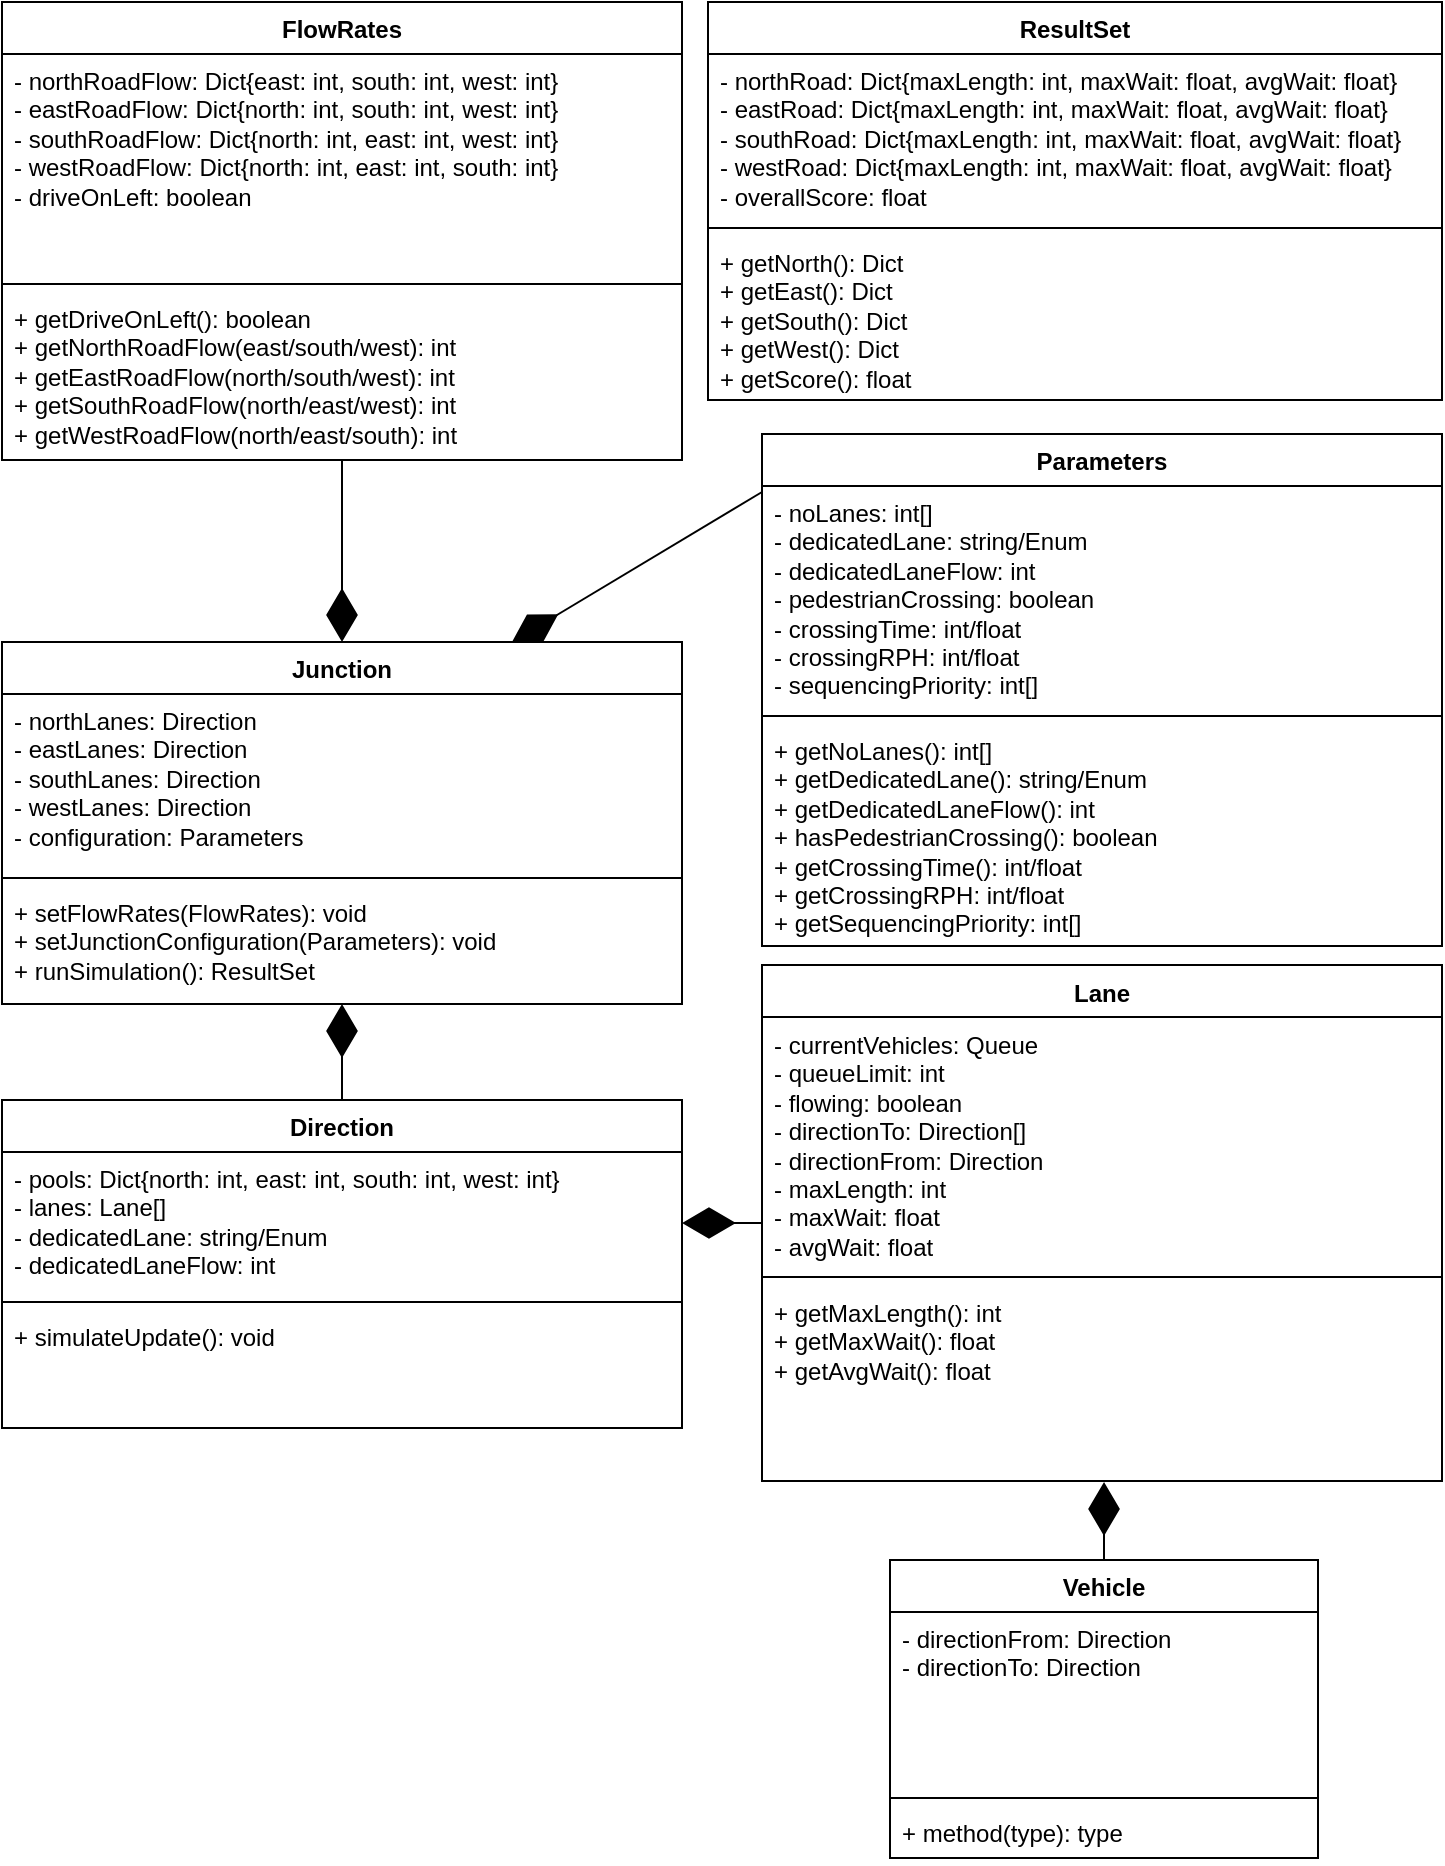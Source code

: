 <mxfile version="26.0.10">
  <diagram name="Page-1" id="oxjvKKrLQxTuf2YgquoG">
    <mxGraphModel dx="1969" dy="1311" grid="0" gridSize="10" guides="1" tooltips="1" connect="1" arrows="1" fold="1" page="0" pageScale="1" pageWidth="827" pageHeight="1169" math="0" shadow="0">
      <root>
        <mxCell id="0" />
        <mxCell id="1" parent="0" />
        <mxCell id="jd0vacFJKazLvNhS75w0-1" value="Vehicle" style="swimlane;fontStyle=1;align=center;verticalAlign=top;childLayout=stackLayout;horizontal=1;startSize=26;horizontalStack=0;resizeParent=1;resizeParentMax=0;resizeLast=0;collapsible=1;marginBottom=0;whiteSpace=wrap;html=1;" parent="1" vertex="1">
          <mxGeometry x="472" y="557" width="214" height="149" as="geometry" />
        </mxCell>
        <mxCell id="jd0vacFJKazLvNhS75w0-2" value="&lt;div&gt;- directionFrom: Direction&lt;br&gt;&lt;/div&gt;&lt;div&gt;- directionTo: Direction&lt;/div&gt;" style="text;strokeColor=none;fillColor=none;align=left;verticalAlign=top;spacingLeft=4;spacingRight=4;overflow=hidden;rotatable=0;points=[[0,0.5],[1,0.5]];portConstraint=eastwest;whiteSpace=wrap;html=1;" parent="jd0vacFJKazLvNhS75w0-1" vertex="1">
          <mxGeometry y="26" width="214" height="89" as="geometry" />
        </mxCell>
        <mxCell id="jd0vacFJKazLvNhS75w0-3" value="" style="line;strokeWidth=1;fillColor=none;align=left;verticalAlign=middle;spacingTop=-1;spacingLeft=3;spacingRight=3;rotatable=0;labelPosition=right;points=[];portConstraint=eastwest;strokeColor=inherit;" parent="jd0vacFJKazLvNhS75w0-1" vertex="1">
          <mxGeometry y="115" width="214" height="8" as="geometry" />
        </mxCell>
        <mxCell id="jd0vacFJKazLvNhS75w0-4" value="+ method(type): type" style="text;strokeColor=none;fillColor=none;align=left;verticalAlign=top;spacingLeft=4;spacingRight=4;overflow=hidden;rotatable=0;points=[[0,0.5],[1,0.5]];portConstraint=eastwest;whiteSpace=wrap;html=1;" parent="jd0vacFJKazLvNhS75w0-1" vertex="1">
          <mxGeometry y="123" width="214" height="26" as="geometry" />
        </mxCell>
        <mxCell id="jd0vacFJKazLvNhS75w0-5" value="Junction" style="swimlane;fontStyle=1;align=center;verticalAlign=top;childLayout=stackLayout;horizontal=1;startSize=26;horizontalStack=0;resizeParent=1;resizeParentMax=0;resizeLast=0;collapsible=1;marginBottom=0;whiteSpace=wrap;html=1;" parent="1" vertex="1">
          <mxGeometry x="28" y="98" width="340" height="181" as="geometry" />
        </mxCell>
        <mxCell id="jd0vacFJKazLvNhS75w0-6" value="&lt;div&gt;- northLanes: Direction&lt;/div&gt;&lt;div&gt;- eastLanes: Direction&lt;/div&gt;&lt;div&gt;- southLanes: Direction&lt;/div&gt;&lt;div&gt;- westLanes: Direction&lt;/div&gt;&lt;div&gt;- configuration: Parameters&lt;br&gt;&lt;/div&gt;" style="text;strokeColor=none;fillColor=none;align=left;verticalAlign=top;spacingLeft=4;spacingRight=4;overflow=hidden;rotatable=0;points=[[0,0.5],[1,0.5]];portConstraint=eastwest;whiteSpace=wrap;html=1;" parent="jd0vacFJKazLvNhS75w0-5" vertex="1">
          <mxGeometry y="26" width="340" height="88" as="geometry" />
        </mxCell>
        <mxCell id="jd0vacFJKazLvNhS75w0-7" value="" style="line;strokeWidth=1;fillColor=none;align=left;verticalAlign=middle;spacingTop=-1;spacingLeft=3;spacingRight=3;rotatable=0;labelPosition=right;points=[];portConstraint=eastwest;strokeColor=inherit;" parent="jd0vacFJKazLvNhS75w0-5" vertex="1">
          <mxGeometry y="114" width="340" height="8" as="geometry" />
        </mxCell>
        <mxCell id="jd0vacFJKazLvNhS75w0-8" value="&lt;div&gt;+ setFlowRates(FlowRates): void&lt;/div&gt;&lt;div&gt;+ setJunctionConfiguration(Parameters): void&lt;/div&gt;&lt;div&gt;+ runSimulation(): ResultSet&lt;br&gt;&lt;/div&gt;" style="text;strokeColor=none;fillColor=none;align=left;verticalAlign=top;spacingLeft=4;spacingRight=4;overflow=hidden;rotatable=0;points=[[0,0.5],[1,0.5]];portConstraint=eastwest;whiteSpace=wrap;html=1;" parent="jd0vacFJKazLvNhS75w0-5" vertex="1">
          <mxGeometry y="122" width="340" height="59" as="geometry" />
        </mxCell>
        <mxCell id="jd0vacFJKazLvNhS75w0-9" value="Lane" style="swimlane;fontStyle=1;align=center;verticalAlign=top;childLayout=stackLayout;horizontal=1;startSize=26;horizontalStack=0;resizeParent=1;resizeParentMax=0;resizeLast=0;collapsible=1;marginBottom=0;whiteSpace=wrap;html=1;" parent="1" vertex="1">
          <mxGeometry x="408" y="259.5" width="340" height="258" as="geometry" />
        </mxCell>
        <mxCell id="jd0vacFJKazLvNhS75w0-10" value="&lt;div&gt;- currentVehicles: Queue&lt;/div&gt;&lt;div&gt;- queueLimit: int&lt;br&gt;&lt;/div&gt;&lt;div&gt;- flowing: boolean&lt;/div&gt;&lt;div&gt;- directionTo: Direction[]&lt;br&gt;&lt;/div&gt;&lt;div&gt;- directionFrom: Direction&lt;br&gt;&lt;/div&gt;&lt;div&gt;- maxLength: int&lt;/div&gt;&lt;div&gt;- maxWait: float&lt;br&gt;&lt;/div&gt;&lt;div&gt;- avgWait: float&lt;br&gt;&lt;/div&gt;&lt;div&gt;&lt;br&gt;&lt;/div&gt;" style="text;strokeColor=none;fillColor=none;align=left;verticalAlign=top;spacingLeft=4;spacingRight=4;overflow=hidden;rotatable=0;points=[[0,0.5],[1,0.5]];portConstraint=eastwest;whiteSpace=wrap;html=1;" parent="jd0vacFJKazLvNhS75w0-9" vertex="1">
          <mxGeometry y="26" width="340" height="126" as="geometry" />
        </mxCell>
        <mxCell id="jd0vacFJKazLvNhS75w0-11" value="" style="line;strokeWidth=1;fillColor=none;align=left;verticalAlign=middle;spacingTop=-1;spacingLeft=3;spacingRight=3;rotatable=0;labelPosition=right;points=[];portConstraint=eastwest;strokeColor=inherit;" parent="jd0vacFJKazLvNhS75w0-9" vertex="1">
          <mxGeometry y="152" width="340" height="8" as="geometry" />
        </mxCell>
        <mxCell id="jd0vacFJKazLvNhS75w0-12" value="&lt;div&gt;+ getMaxLength(): int&lt;/div&gt;&lt;div&gt;+ getMaxWait(): float&lt;/div&gt;&lt;div&gt;+ getAvgWait(): float&lt;br&gt;&lt;/div&gt;&lt;div&gt;&lt;br&gt;&lt;/div&gt;" style="text;strokeColor=none;fillColor=none;align=left;verticalAlign=top;spacingLeft=4;spacingRight=4;overflow=hidden;rotatable=0;points=[[0,0.5],[1,0.5]];portConstraint=eastwest;whiteSpace=wrap;html=1;" parent="jd0vacFJKazLvNhS75w0-9" vertex="1">
          <mxGeometry y="160" width="340" height="98" as="geometry" />
        </mxCell>
        <mxCell id="9Fev3YQkVDB2IQATz0QZ-1" value="Parameters" style="swimlane;fontStyle=1;align=center;verticalAlign=top;childLayout=stackLayout;horizontal=1;startSize=26;horizontalStack=0;resizeParent=1;resizeParentMax=0;resizeLast=0;collapsible=1;marginBottom=0;whiteSpace=wrap;html=1;" parent="1" vertex="1">
          <mxGeometry x="408" y="-6" width="340" height="256" as="geometry" />
        </mxCell>
        <mxCell id="9Fev3YQkVDB2IQATz0QZ-2" value="&lt;div&gt;- noLanes: int[]&lt;/div&gt;&lt;div&gt;- dedicatedLane: string/Enum&lt;/div&gt;&lt;div&gt;- dedicatedLaneFlow: int&lt;/div&gt;&lt;div&gt;- pedestrianCrossing: boolean&lt;/div&gt;&lt;div&gt;- crossingTime: int/float&lt;br&gt;&lt;/div&gt;&lt;div&gt;- crossingRPH: int/float&lt;br&gt;&lt;/div&gt;&lt;div&gt;- sequencingPriority: int[]&lt;br&gt;&lt;/div&gt;" style="text;strokeColor=none;fillColor=none;align=left;verticalAlign=top;spacingLeft=4;spacingRight=4;overflow=hidden;rotatable=0;points=[[0,0.5],[1,0.5]];portConstraint=eastwest;whiteSpace=wrap;html=1;" parent="9Fev3YQkVDB2IQATz0QZ-1" vertex="1">
          <mxGeometry y="26" width="340" height="111" as="geometry" />
        </mxCell>
        <mxCell id="9Fev3YQkVDB2IQATz0QZ-3" value="" style="line;strokeWidth=1;fillColor=none;align=left;verticalAlign=middle;spacingTop=-1;spacingLeft=3;spacingRight=3;rotatable=0;labelPosition=right;points=[];portConstraint=eastwest;strokeColor=inherit;" parent="9Fev3YQkVDB2IQATz0QZ-1" vertex="1">
          <mxGeometry y="137" width="340" height="8" as="geometry" />
        </mxCell>
        <mxCell id="9Fev3YQkVDB2IQATz0QZ-4" value="&lt;div&gt;+ getNoLanes(): int[]&lt;/div&gt;&lt;div&gt;+ getDedicatedLane(): string/Enum&lt;br&gt;&lt;/div&gt;&lt;div&gt;+ getDedicatedLaneFlow(): int&lt;br&gt;&lt;/div&gt;&lt;div&gt;+ hasPedestrianCrossing(): boolean&lt;br&gt;&lt;/div&gt;&lt;div&gt;+ getCrossingTime(): int/float&lt;/div&gt;&lt;div&gt;+ getCrossingRPH: int/float&lt;/div&gt;&lt;div&gt;+ getSequencingPriority: int[]&lt;br&gt;&lt;/div&gt;" style="text;strokeColor=none;fillColor=none;align=left;verticalAlign=top;spacingLeft=4;spacingRight=4;overflow=hidden;rotatable=0;points=[[0,0.5],[1,0.5]];portConstraint=eastwest;whiteSpace=wrap;html=1;" parent="9Fev3YQkVDB2IQATz0QZ-1" vertex="1">
          <mxGeometry y="145" width="340" height="111" as="geometry" />
        </mxCell>
        <mxCell id="9Fev3YQkVDB2IQATz0QZ-6" value="FlowRates" style="swimlane;fontStyle=1;align=center;verticalAlign=top;childLayout=stackLayout;horizontal=1;startSize=26;horizontalStack=0;resizeParent=1;resizeParentMax=0;resizeLast=0;collapsible=1;marginBottom=0;whiteSpace=wrap;html=1;" parent="1" vertex="1">
          <mxGeometry x="28" y="-222" width="340" height="229" as="geometry" />
        </mxCell>
        <mxCell id="9Fev3YQkVDB2IQATz0QZ-7" value="&lt;div&gt;- northRoadFlow: Dict{east: int, south: int, west: int}&lt;br&gt;&lt;/div&gt;&lt;div&gt;- eastRoadFlow: Dict{north: int, south: int, west: int}&lt;/div&gt;&lt;div&gt;- southRoadFlow: Dict{north: int, east: int, west: int}&lt;/div&gt;&lt;div&gt;- westRoadFlow: Dict{north: int, east: int, south: int}&lt;/div&gt;&lt;div&gt;- driveOnLeft: boolean&lt;br&gt;&lt;/div&gt;" style="text;strokeColor=none;fillColor=none;align=left;verticalAlign=top;spacingLeft=4;spacingRight=4;overflow=hidden;rotatable=0;points=[[0,0.5],[1,0.5]];portConstraint=eastwest;whiteSpace=wrap;html=1;" parent="9Fev3YQkVDB2IQATz0QZ-6" vertex="1">
          <mxGeometry y="26" width="340" height="111" as="geometry" />
        </mxCell>
        <mxCell id="9Fev3YQkVDB2IQATz0QZ-8" value="" style="line;strokeWidth=1;fillColor=none;align=left;verticalAlign=middle;spacingTop=-1;spacingLeft=3;spacingRight=3;rotatable=0;labelPosition=right;points=[];portConstraint=eastwest;strokeColor=inherit;" parent="9Fev3YQkVDB2IQATz0QZ-6" vertex="1">
          <mxGeometry y="137" width="340" height="8" as="geometry" />
        </mxCell>
        <mxCell id="9Fev3YQkVDB2IQATz0QZ-9" value="&lt;div&gt;+ getDriveOnLeft(): boolean&lt;/div&gt;&lt;div&gt;+ getNorthRoadFlow(east/south/west): int&lt;/div&gt;&lt;div&gt;+ getEastRoadFlow(north/south/west): int&lt;/div&gt;&lt;div&gt;+ getSouthRoadFlow(north/east/west): int&lt;/div&gt;&lt;div&gt;+ getWestRoadFlow(north/east/south): int&lt;/div&gt;" style="text;strokeColor=none;fillColor=none;align=left;verticalAlign=top;spacingLeft=4;spacingRight=4;overflow=hidden;rotatable=0;points=[[0,0.5],[1,0.5]];portConstraint=eastwest;whiteSpace=wrap;html=1;" parent="9Fev3YQkVDB2IQATz0QZ-6" vertex="1">
          <mxGeometry y="145" width="340" height="84" as="geometry" />
        </mxCell>
        <mxCell id="06XONdzjnRlJbY4Ql9yB-1" value="ResultSet" style="swimlane;fontStyle=1;align=center;verticalAlign=top;childLayout=stackLayout;horizontal=1;startSize=26;horizontalStack=0;resizeParent=1;resizeParentMax=0;resizeLast=0;collapsible=1;marginBottom=0;whiteSpace=wrap;html=1;" vertex="1" parent="1">
          <mxGeometry x="381" y="-222" width="367" height="199" as="geometry" />
        </mxCell>
        <mxCell id="06XONdzjnRlJbY4Ql9yB-2" value="&lt;div&gt;- northRoad: Dict{maxLength: int, maxWait: float, avgWait: float}&lt;br&gt;&lt;/div&gt;&lt;div&gt;- eastRoad: Dict{maxLength: int, maxWait: float, avgWait: float}&lt;/div&gt;&lt;div&gt;- southRoad: Dict{maxLength: int, maxWait: float, avgWait: float}&lt;/div&gt;&lt;div&gt;- westRoad: Dict{maxLength: int, maxWait: float, avgWait: float}&lt;/div&gt;&lt;div&gt;- overallScore: float&lt;br&gt;&lt;/div&gt;" style="text;strokeColor=none;fillColor=none;align=left;verticalAlign=top;spacingLeft=4;spacingRight=4;overflow=hidden;rotatable=0;points=[[0,0.5],[1,0.5]];portConstraint=eastwest;whiteSpace=wrap;html=1;" vertex="1" parent="06XONdzjnRlJbY4Ql9yB-1">
          <mxGeometry y="26" width="367" height="83" as="geometry" />
        </mxCell>
        <mxCell id="06XONdzjnRlJbY4Ql9yB-3" value="" style="line;strokeWidth=1;fillColor=none;align=left;verticalAlign=middle;spacingTop=-1;spacingLeft=3;spacingRight=3;rotatable=0;labelPosition=right;points=[];portConstraint=eastwest;strokeColor=inherit;" vertex="1" parent="06XONdzjnRlJbY4Ql9yB-1">
          <mxGeometry y="109" width="367" height="8" as="geometry" />
        </mxCell>
        <mxCell id="06XONdzjnRlJbY4Ql9yB-4" value="&lt;div&gt;+ getNorth(): Dict&lt;/div&gt;&lt;div&gt;+ getEast(): Dict&lt;/div&gt;&lt;div&gt;+ getSouth(): Dict&lt;br&gt;&lt;/div&gt;&lt;div&gt;+ getWest(): Dict&lt;br&gt;&lt;/div&gt;&lt;div&gt;+ getScore(): float&lt;br&gt;&lt;/div&gt;" style="text;strokeColor=none;fillColor=none;align=left;verticalAlign=top;spacingLeft=4;spacingRight=4;overflow=hidden;rotatable=0;points=[[0,0.5],[1,0.5]];portConstraint=eastwest;whiteSpace=wrap;html=1;" vertex="1" parent="06XONdzjnRlJbY4Ql9yB-1">
          <mxGeometry y="117" width="367" height="82" as="geometry" />
        </mxCell>
        <mxCell id="06XONdzjnRlJbY4Ql9yB-5" value="Direction" style="swimlane;fontStyle=1;align=center;verticalAlign=top;childLayout=stackLayout;horizontal=1;startSize=26;horizontalStack=0;resizeParent=1;resizeParentMax=0;resizeLast=0;collapsible=1;marginBottom=0;whiteSpace=wrap;html=1;" vertex="1" parent="1">
          <mxGeometry x="28" y="327" width="340" height="164" as="geometry" />
        </mxCell>
        <mxCell id="06XONdzjnRlJbY4Ql9yB-6" value="&lt;div&gt;- pools: Dict{north: int, east: int, south: int, west: int}&lt;/div&gt;&lt;div&gt;- lanes: Lane[]&lt;/div&gt;&lt;div&gt;- dedicatedLane: string/Enum&lt;br&gt;&lt;/div&gt;&lt;div&gt;- dedicatedLaneFlow: int&lt;br&gt;&lt;/div&gt;" style="text;strokeColor=none;fillColor=none;align=left;verticalAlign=top;spacingLeft=4;spacingRight=4;overflow=hidden;rotatable=0;points=[[0,0.5],[1,0.5]];portConstraint=eastwest;whiteSpace=wrap;html=1;" vertex="1" parent="06XONdzjnRlJbY4Ql9yB-5">
          <mxGeometry y="26" width="340" height="71" as="geometry" />
        </mxCell>
        <mxCell id="06XONdzjnRlJbY4Ql9yB-7" value="" style="line;strokeWidth=1;fillColor=none;align=left;verticalAlign=middle;spacingTop=-1;spacingLeft=3;spacingRight=3;rotatable=0;labelPosition=right;points=[];portConstraint=eastwest;strokeColor=inherit;" vertex="1" parent="06XONdzjnRlJbY4Ql9yB-5">
          <mxGeometry y="97" width="340" height="8" as="geometry" />
        </mxCell>
        <mxCell id="06XONdzjnRlJbY4Ql9yB-8" value="&lt;div&gt;+ simulateUpdate(): void&lt;/div&gt;&lt;div&gt;&lt;br&gt;&lt;/div&gt;" style="text;strokeColor=none;fillColor=none;align=left;verticalAlign=top;spacingLeft=4;spacingRight=4;overflow=hidden;rotatable=0;points=[[0,0.5],[1,0.5]];portConstraint=eastwest;whiteSpace=wrap;html=1;" vertex="1" parent="06XONdzjnRlJbY4Ql9yB-5">
          <mxGeometry y="105" width="340" height="59" as="geometry" />
        </mxCell>
        <mxCell id="06XONdzjnRlJbY4Ql9yB-11" value="" style="endArrow=diamondThin;endFill=1;endSize=24;html=1;rounded=0;fontSize=12;curved=1;entryX=0.5;entryY=0;entryDx=0;entryDy=0;exitX=0.5;exitY=1;exitDx=0;exitDy=0;" edge="1" parent="1" source="9Fev3YQkVDB2IQATz0QZ-6" target="jd0vacFJKazLvNhS75w0-5">
          <mxGeometry width="160" relative="1" as="geometry">
            <mxPoint x="65" y="46" as="sourcePoint" />
            <mxPoint x="178" y="20" as="targetPoint" />
          </mxGeometry>
        </mxCell>
        <mxCell id="06XONdzjnRlJbY4Ql9yB-12" value="" style="endArrow=diamondThin;endFill=1;endSize=24;html=1;rounded=0;entryX=0.75;entryY=0;entryDx=0;entryDy=0;exitX=0;exitY=0.027;exitDx=0;exitDy=0;exitPerimeter=0;" edge="1" parent="1" source="9Fev3YQkVDB2IQATz0QZ-2" target="jd0vacFJKazLvNhS75w0-5">
          <mxGeometry width="160" relative="1" as="geometry">
            <mxPoint x="370" y="33" as="sourcePoint" />
            <mxPoint x="358" y="62" as="targetPoint" />
          </mxGeometry>
        </mxCell>
        <mxCell id="06XONdzjnRlJbY4Ql9yB-14" value="" style="endArrow=diamondThin;endFill=1;endSize=24;html=1;rounded=0;entryX=0.5;entryY=1;entryDx=0;entryDy=0;exitX=0.5;exitY=0;exitDx=0;exitDy=0;" edge="1" parent="1" source="06XONdzjnRlJbY4Ql9yB-5" target="jd0vacFJKazLvNhS75w0-5">
          <mxGeometry width="160" relative="1" as="geometry">
            <mxPoint x="509" y="305" as="sourcePoint" />
            <mxPoint x="669" y="305" as="targetPoint" />
          </mxGeometry>
        </mxCell>
        <mxCell id="06XONdzjnRlJbY4Ql9yB-15" value="" style="endArrow=diamondThin;endFill=1;endSize=24;html=1;rounded=0;entryX=1;entryY=0.5;entryDx=0;entryDy=0;exitX=0;exitY=0.5;exitDx=0;exitDy=0;" edge="1" parent="1" source="jd0vacFJKazLvNhS75w0-9" target="06XONdzjnRlJbY4Ql9yB-6">
          <mxGeometry width="160" relative="1" as="geometry">
            <mxPoint x="391" y="418" as="sourcePoint" />
            <mxPoint x="391" y="466" as="targetPoint" />
          </mxGeometry>
        </mxCell>
        <mxCell id="06XONdzjnRlJbY4Ql9yB-16" value="" style="endArrow=diamondThin;endFill=1;endSize=24;html=1;rounded=0;exitX=0.5;exitY=0;exitDx=0;exitDy=0;entryX=0.503;entryY=1.005;entryDx=0;entryDy=0;entryPerimeter=0;" edge="1" parent="1" source="jd0vacFJKazLvNhS75w0-1" target="jd0vacFJKazLvNhS75w0-12">
          <mxGeometry width="160" relative="1" as="geometry">
            <mxPoint x="358" y="534" as="sourcePoint" />
            <mxPoint x="568" y="555" as="targetPoint" />
          </mxGeometry>
        </mxCell>
      </root>
    </mxGraphModel>
  </diagram>
</mxfile>

